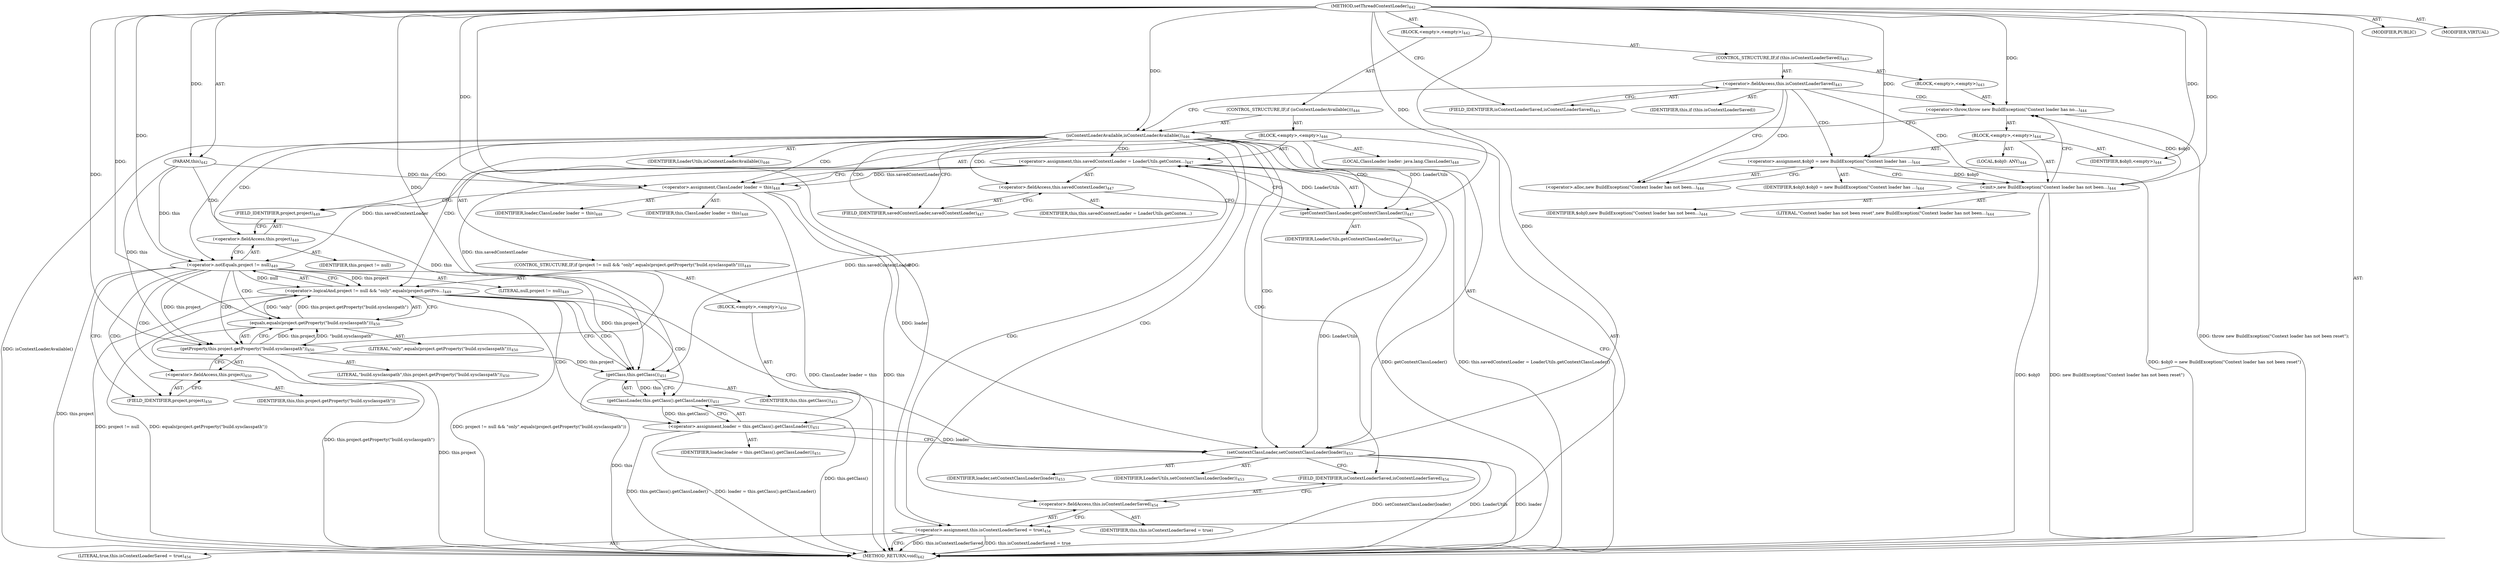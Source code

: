 digraph "setThreadContextLoader" {  
"111669149710" [label = <(METHOD,setThreadContextLoader)<SUB>442</SUB>> ]
"115964117001" [label = <(PARAM,this)<SUB>442</SUB>> ]
"25769803802" [label = <(BLOCK,&lt;empty&gt;,&lt;empty&gt;)<SUB>442</SUB>> ]
"47244640268" [label = <(CONTROL_STRUCTURE,IF,if (this.isContextLoaderSaved))<SUB>443</SUB>> ]
"30064771239" [label = <(&lt;operator&gt;.fieldAccess,this.isContextLoaderSaved)<SUB>443</SUB>> ]
"68719476906" [label = <(IDENTIFIER,this,if (this.isContextLoaderSaved))> ]
"55834574911" [label = <(FIELD_IDENTIFIER,isContextLoaderSaved,isContextLoaderSaved)<SUB>443</SUB>> ]
"25769803803" [label = <(BLOCK,&lt;empty&gt;,&lt;empty&gt;)<SUB>443</SUB>> ]
"30064771240" [label = <(&lt;operator&gt;.throw,throw new BuildException(&quot;Context loader has no...)<SUB>444</SUB>> ]
"25769803804" [label = <(BLOCK,&lt;empty&gt;,&lt;empty&gt;)<SUB>444</SUB>> ]
"94489280518" [label = <(LOCAL,$obj0: ANY)<SUB>444</SUB>> ]
"30064771241" [label = <(&lt;operator&gt;.assignment,$obj0 = new BuildException(&quot;Context loader has ...)<SUB>444</SUB>> ]
"68719476907" [label = <(IDENTIFIER,$obj0,$obj0 = new BuildException(&quot;Context loader has ...)<SUB>444</SUB>> ]
"30064771242" [label = <(&lt;operator&gt;.alloc,new BuildException(&quot;Context loader has not been...)<SUB>444</SUB>> ]
"30064771243" [label = <(&lt;init&gt;,new BuildException(&quot;Context loader has not been...)<SUB>444</SUB>> ]
"68719476908" [label = <(IDENTIFIER,$obj0,new BuildException(&quot;Context loader has not been...)<SUB>444</SUB>> ]
"90194313246" [label = <(LITERAL,&quot;Context loader has not been reset&quot;,new BuildException(&quot;Context loader has not been...)<SUB>444</SUB>> ]
"68719476909" [label = <(IDENTIFIER,$obj0,&lt;empty&gt;)<SUB>444</SUB>> ]
"47244640269" [label = <(CONTROL_STRUCTURE,IF,if (isContextLoaderAvailable()))<SUB>446</SUB>> ]
"30064771244" [label = <(isContextLoaderAvailable,isContextLoaderAvailable())<SUB>446</SUB>> ]
"68719476910" [label = <(IDENTIFIER,LoaderUtils,isContextLoaderAvailable())<SUB>446</SUB>> ]
"25769803805" [label = <(BLOCK,&lt;empty&gt;,&lt;empty&gt;)<SUB>446</SUB>> ]
"30064771245" [label = <(&lt;operator&gt;.assignment,this.savedContextLoader = LoaderUtils.getContex...)<SUB>447</SUB>> ]
"30064771246" [label = <(&lt;operator&gt;.fieldAccess,this.savedContextLoader)<SUB>447</SUB>> ]
"68719476911" [label = <(IDENTIFIER,this,this.savedContextLoader = LoaderUtils.getContex...)> ]
"55834574912" [label = <(FIELD_IDENTIFIER,savedContextLoader,savedContextLoader)<SUB>447</SUB>> ]
"30064771247" [label = <(getContextClassLoader,getContextClassLoader())<SUB>447</SUB>> ]
"68719476912" [label = <(IDENTIFIER,LoaderUtils,getContextClassLoader())<SUB>447</SUB>> ]
"94489280519" [label = <(LOCAL,ClassLoader loader: java.lang.ClassLoader)<SUB>448</SUB>> ]
"30064771248" [label = <(&lt;operator&gt;.assignment,ClassLoader loader = this)<SUB>448</SUB>> ]
"68719476913" [label = <(IDENTIFIER,loader,ClassLoader loader = this)<SUB>448</SUB>> ]
"68719476753" [label = <(IDENTIFIER,this,ClassLoader loader = this)<SUB>448</SUB>> ]
"47244640270" [label = <(CONTROL_STRUCTURE,IF,if (project != null &amp;&amp; &quot;only&quot;.equals(project.getProperty(&quot;build.sysclasspath&quot;))))<SUB>449</SUB>> ]
"30064771249" [label = <(&lt;operator&gt;.logicalAnd,project != null &amp;&amp; &quot;only&quot;.equals(project.getPro...)<SUB>449</SUB>> ]
"30064771250" [label = <(&lt;operator&gt;.notEquals,project != null)<SUB>449</SUB>> ]
"30064771251" [label = <(&lt;operator&gt;.fieldAccess,this.project)<SUB>449</SUB>> ]
"68719476914" [label = <(IDENTIFIER,this,project != null)> ]
"55834574913" [label = <(FIELD_IDENTIFIER,project,project)<SUB>449</SUB>> ]
"90194313247" [label = <(LITERAL,null,project != null)<SUB>449</SUB>> ]
"30064771252" [label = <(equals,equals(project.getProperty(&quot;build.sysclasspath&quot;)))<SUB>450</SUB>> ]
"90194313248" [label = <(LITERAL,&quot;only&quot;,equals(project.getProperty(&quot;build.sysclasspath&quot;)))<SUB>450</SUB>> ]
"30064771253" [label = <(getProperty,this.project.getProperty(&quot;build.sysclasspath&quot;))<SUB>450</SUB>> ]
"30064771254" [label = <(&lt;operator&gt;.fieldAccess,this.project)<SUB>450</SUB>> ]
"68719476915" [label = <(IDENTIFIER,this,this.project.getProperty(&quot;build.sysclasspath&quot;))> ]
"55834574914" [label = <(FIELD_IDENTIFIER,project,project)<SUB>450</SUB>> ]
"90194313249" [label = <(LITERAL,&quot;build.sysclasspath&quot;,this.project.getProperty(&quot;build.sysclasspath&quot;))<SUB>450</SUB>> ]
"25769803806" [label = <(BLOCK,&lt;empty&gt;,&lt;empty&gt;)<SUB>450</SUB>> ]
"30064771255" [label = <(&lt;operator&gt;.assignment,loader = this.getClass().getClassLoader())<SUB>451</SUB>> ]
"68719476916" [label = <(IDENTIFIER,loader,loader = this.getClass().getClassLoader())<SUB>451</SUB>> ]
"30064771256" [label = <(getClassLoader,this.getClass().getClassLoader())<SUB>451</SUB>> ]
"30064771257" [label = <(getClass,this.getClass())<SUB>451</SUB>> ]
"68719476754" [label = <(IDENTIFIER,this,this.getClass())<SUB>451</SUB>> ]
"30064771258" [label = <(setContextClassLoader,setContextClassLoader(loader))<SUB>453</SUB>> ]
"68719476917" [label = <(IDENTIFIER,LoaderUtils,setContextClassLoader(loader))<SUB>453</SUB>> ]
"68719476918" [label = <(IDENTIFIER,loader,setContextClassLoader(loader))<SUB>453</SUB>> ]
"30064771259" [label = <(&lt;operator&gt;.assignment,this.isContextLoaderSaved = true)<SUB>454</SUB>> ]
"30064771260" [label = <(&lt;operator&gt;.fieldAccess,this.isContextLoaderSaved)<SUB>454</SUB>> ]
"68719476919" [label = <(IDENTIFIER,this,this.isContextLoaderSaved = true)> ]
"55834574915" [label = <(FIELD_IDENTIFIER,isContextLoaderSaved,isContextLoaderSaved)<SUB>454</SUB>> ]
"90194313250" [label = <(LITERAL,true,this.isContextLoaderSaved = true)<SUB>454</SUB>> ]
"133143986225" [label = <(MODIFIER,PUBLIC)> ]
"133143986226" [label = <(MODIFIER,VIRTUAL)> ]
"128849018894" [label = <(METHOD_RETURN,void)<SUB>442</SUB>> ]
  "111669149710" -> "115964117001"  [ label = "AST: "] 
  "111669149710" -> "25769803802"  [ label = "AST: "] 
  "111669149710" -> "133143986225"  [ label = "AST: "] 
  "111669149710" -> "133143986226"  [ label = "AST: "] 
  "111669149710" -> "128849018894"  [ label = "AST: "] 
  "25769803802" -> "47244640268"  [ label = "AST: "] 
  "25769803802" -> "47244640269"  [ label = "AST: "] 
  "47244640268" -> "30064771239"  [ label = "AST: "] 
  "47244640268" -> "25769803803"  [ label = "AST: "] 
  "30064771239" -> "68719476906"  [ label = "AST: "] 
  "30064771239" -> "55834574911"  [ label = "AST: "] 
  "25769803803" -> "30064771240"  [ label = "AST: "] 
  "30064771240" -> "25769803804"  [ label = "AST: "] 
  "25769803804" -> "94489280518"  [ label = "AST: "] 
  "25769803804" -> "30064771241"  [ label = "AST: "] 
  "25769803804" -> "30064771243"  [ label = "AST: "] 
  "25769803804" -> "68719476909"  [ label = "AST: "] 
  "30064771241" -> "68719476907"  [ label = "AST: "] 
  "30064771241" -> "30064771242"  [ label = "AST: "] 
  "30064771243" -> "68719476908"  [ label = "AST: "] 
  "30064771243" -> "90194313246"  [ label = "AST: "] 
  "47244640269" -> "30064771244"  [ label = "AST: "] 
  "47244640269" -> "25769803805"  [ label = "AST: "] 
  "30064771244" -> "68719476910"  [ label = "AST: "] 
  "25769803805" -> "30064771245"  [ label = "AST: "] 
  "25769803805" -> "94489280519"  [ label = "AST: "] 
  "25769803805" -> "30064771248"  [ label = "AST: "] 
  "25769803805" -> "47244640270"  [ label = "AST: "] 
  "25769803805" -> "30064771258"  [ label = "AST: "] 
  "25769803805" -> "30064771259"  [ label = "AST: "] 
  "30064771245" -> "30064771246"  [ label = "AST: "] 
  "30064771245" -> "30064771247"  [ label = "AST: "] 
  "30064771246" -> "68719476911"  [ label = "AST: "] 
  "30064771246" -> "55834574912"  [ label = "AST: "] 
  "30064771247" -> "68719476912"  [ label = "AST: "] 
  "30064771248" -> "68719476913"  [ label = "AST: "] 
  "30064771248" -> "68719476753"  [ label = "AST: "] 
  "47244640270" -> "30064771249"  [ label = "AST: "] 
  "47244640270" -> "25769803806"  [ label = "AST: "] 
  "30064771249" -> "30064771250"  [ label = "AST: "] 
  "30064771249" -> "30064771252"  [ label = "AST: "] 
  "30064771250" -> "30064771251"  [ label = "AST: "] 
  "30064771250" -> "90194313247"  [ label = "AST: "] 
  "30064771251" -> "68719476914"  [ label = "AST: "] 
  "30064771251" -> "55834574913"  [ label = "AST: "] 
  "30064771252" -> "90194313248"  [ label = "AST: "] 
  "30064771252" -> "30064771253"  [ label = "AST: "] 
  "30064771253" -> "30064771254"  [ label = "AST: "] 
  "30064771253" -> "90194313249"  [ label = "AST: "] 
  "30064771254" -> "68719476915"  [ label = "AST: "] 
  "30064771254" -> "55834574914"  [ label = "AST: "] 
  "25769803806" -> "30064771255"  [ label = "AST: "] 
  "30064771255" -> "68719476916"  [ label = "AST: "] 
  "30064771255" -> "30064771256"  [ label = "AST: "] 
  "30064771256" -> "30064771257"  [ label = "AST: "] 
  "30064771257" -> "68719476754"  [ label = "AST: "] 
  "30064771258" -> "68719476917"  [ label = "AST: "] 
  "30064771258" -> "68719476918"  [ label = "AST: "] 
  "30064771259" -> "30064771260"  [ label = "AST: "] 
  "30064771259" -> "90194313250"  [ label = "AST: "] 
  "30064771260" -> "68719476919"  [ label = "AST: "] 
  "30064771260" -> "55834574915"  [ label = "AST: "] 
  "30064771239" -> "30064771242"  [ label = "CFG: "] 
  "30064771239" -> "30064771244"  [ label = "CFG: "] 
  "30064771244" -> "128849018894"  [ label = "CFG: "] 
  "30064771244" -> "55834574912"  [ label = "CFG: "] 
  "55834574911" -> "30064771239"  [ label = "CFG: "] 
  "30064771240" -> "30064771244"  [ label = "CFG: "] 
  "30064771245" -> "30064771248"  [ label = "CFG: "] 
  "30064771248" -> "55834574913"  [ label = "CFG: "] 
  "30064771258" -> "55834574915"  [ label = "CFG: "] 
  "30064771259" -> "128849018894"  [ label = "CFG: "] 
  "30064771246" -> "30064771247"  [ label = "CFG: "] 
  "30064771247" -> "30064771245"  [ label = "CFG: "] 
  "30064771249" -> "30064771257"  [ label = "CFG: "] 
  "30064771249" -> "30064771258"  [ label = "CFG: "] 
  "30064771260" -> "30064771259"  [ label = "CFG: "] 
  "30064771241" -> "30064771243"  [ label = "CFG: "] 
  "30064771243" -> "30064771240"  [ label = "CFG: "] 
  "55834574912" -> "30064771246"  [ label = "CFG: "] 
  "30064771250" -> "30064771249"  [ label = "CFG: "] 
  "30064771250" -> "55834574914"  [ label = "CFG: "] 
  "30064771252" -> "30064771249"  [ label = "CFG: "] 
  "30064771255" -> "30064771258"  [ label = "CFG: "] 
  "55834574915" -> "30064771260"  [ label = "CFG: "] 
  "30064771242" -> "30064771241"  [ label = "CFG: "] 
  "30064771251" -> "30064771250"  [ label = "CFG: "] 
  "30064771253" -> "30064771252"  [ label = "CFG: "] 
  "30064771256" -> "30064771255"  [ label = "CFG: "] 
  "55834574913" -> "30064771251"  [ label = "CFG: "] 
  "30064771254" -> "30064771253"  [ label = "CFG: "] 
  "30064771257" -> "30064771256"  [ label = "CFG: "] 
  "55834574914" -> "30064771254"  [ label = "CFG: "] 
  "111669149710" -> "55834574911"  [ label = "CFG: "] 
  "30064771241" -> "128849018894"  [ label = "DDG: $obj0 = new BuildException(&quot;Context loader has not been reset&quot;)"] 
  "30064771243" -> "128849018894"  [ label = "DDG: $obj0"] 
  "30064771243" -> "128849018894"  [ label = "DDG: new BuildException(&quot;Context loader has not been reset&quot;)"] 
  "30064771240" -> "128849018894"  [ label = "DDG: throw new BuildException(&quot;Context loader has not been reset&quot;);"] 
  "30064771244" -> "128849018894"  [ label = "DDG: isContextLoaderAvailable()"] 
  "30064771245" -> "128849018894"  [ label = "DDG: getContextClassLoader()"] 
  "30064771245" -> "128849018894"  [ label = "DDG: this.savedContextLoader = LoaderUtils.getContextClassLoader()"] 
  "30064771248" -> "128849018894"  [ label = "DDG: this"] 
  "30064771248" -> "128849018894"  [ label = "DDG: ClassLoader loader = this"] 
  "30064771250" -> "128849018894"  [ label = "DDG: this.project"] 
  "30064771249" -> "128849018894"  [ label = "DDG: project != null"] 
  "30064771253" -> "128849018894"  [ label = "DDG: this.project"] 
  "30064771252" -> "128849018894"  [ label = "DDG: this.project.getProperty(&quot;build.sysclasspath&quot;)"] 
  "30064771249" -> "128849018894"  [ label = "DDG: equals(project.getProperty(&quot;build.sysclasspath&quot;))"] 
  "30064771249" -> "128849018894"  [ label = "DDG: project != null &amp;&amp; &quot;only&quot;.equals(project.getProperty(&quot;build.sysclasspath&quot;))"] 
  "30064771257" -> "128849018894"  [ label = "DDG: this"] 
  "30064771256" -> "128849018894"  [ label = "DDG: this.getClass()"] 
  "30064771255" -> "128849018894"  [ label = "DDG: this.getClass().getClassLoader()"] 
  "30064771255" -> "128849018894"  [ label = "DDG: loader = this.getClass().getClassLoader()"] 
  "30064771258" -> "128849018894"  [ label = "DDG: LoaderUtils"] 
  "30064771258" -> "128849018894"  [ label = "DDG: loader"] 
  "30064771258" -> "128849018894"  [ label = "DDG: setContextClassLoader(loader)"] 
  "30064771259" -> "128849018894"  [ label = "DDG: this.isContextLoaderSaved"] 
  "30064771259" -> "128849018894"  [ label = "DDG: this.isContextLoaderSaved = true"] 
  "111669149710" -> "115964117001"  [ label = "DDG: "] 
  "111669149710" -> "30064771244"  [ label = "DDG: "] 
  "30064771247" -> "30064771245"  [ label = "DDG: LoaderUtils"] 
  "115964117001" -> "30064771248"  [ label = "DDG: this"] 
  "30064771245" -> "30064771248"  [ label = "DDG: this.savedContextLoader"] 
  "111669149710" -> "30064771248"  [ label = "DDG: "] 
  "111669149710" -> "30064771259"  [ label = "DDG: "] 
  "30064771243" -> "30064771240"  [ label = "DDG: $obj0"] 
  "111669149710" -> "30064771240"  [ label = "DDG: "] 
  "30064771247" -> "30064771258"  [ label = "DDG: LoaderUtils"] 
  "111669149710" -> "30064771258"  [ label = "DDG: "] 
  "30064771248" -> "30064771258"  [ label = "DDG: loader"] 
  "30064771255" -> "30064771258"  [ label = "DDG: loader"] 
  "111669149710" -> "30064771241"  [ label = "DDG: "] 
  "111669149710" -> "68719476909"  [ label = "DDG: "] 
  "30064771244" -> "30064771247"  [ label = "DDG: LoaderUtils"] 
  "111669149710" -> "30064771247"  [ label = "DDG: "] 
  "30064771250" -> "30064771249"  [ label = "DDG: this.project"] 
  "30064771250" -> "30064771249"  [ label = "DDG: null"] 
  "30064771252" -> "30064771249"  [ label = "DDG: &quot;only&quot;"] 
  "30064771252" -> "30064771249"  [ label = "DDG: this.project.getProperty(&quot;build.sysclasspath&quot;)"] 
  "30064771256" -> "30064771255"  [ label = "DDG: this.getClass()"] 
  "30064771241" -> "30064771243"  [ label = "DDG: $obj0"] 
  "111669149710" -> "30064771243"  [ label = "DDG: "] 
  "115964117001" -> "30064771250"  [ label = "DDG: this"] 
  "30064771245" -> "30064771250"  [ label = "DDG: this.savedContextLoader"] 
  "111669149710" -> "30064771250"  [ label = "DDG: "] 
  "111669149710" -> "30064771252"  [ label = "DDG: "] 
  "30064771253" -> "30064771252"  [ label = "DDG: this.project"] 
  "30064771253" -> "30064771252"  [ label = "DDG: &quot;build.sysclasspath&quot;"] 
  "30064771250" -> "30064771253"  [ label = "DDG: this.project"] 
  "115964117001" -> "30064771253"  [ label = "DDG: this"] 
  "30064771245" -> "30064771253"  [ label = "DDG: this.savedContextLoader"] 
  "111669149710" -> "30064771253"  [ label = "DDG: "] 
  "30064771257" -> "30064771256"  [ label = "DDG: this"] 
  "30064771250" -> "30064771257"  [ label = "DDG: this.project"] 
  "30064771253" -> "30064771257"  [ label = "DDG: this.project"] 
  "111669149710" -> "30064771257"  [ label = "DDG: "] 
  "115964117001" -> "30064771257"  [ label = "DDG: this"] 
  "30064771245" -> "30064771257"  [ label = "DDG: this.savedContextLoader"] 
  "30064771239" -> "30064771243"  [ label = "CDG: "] 
  "30064771239" -> "30064771242"  [ label = "CDG: "] 
  "30064771239" -> "30064771241"  [ label = "CDG: "] 
  "30064771239" -> "30064771240"  [ label = "CDG: "] 
  "30064771244" -> "30064771249"  [ label = "CDG: "] 
  "30064771244" -> "30064771248"  [ label = "CDG: "] 
  "30064771244" -> "30064771247"  [ label = "CDG: "] 
  "30064771244" -> "30064771246"  [ label = "CDG: "] 
  "30064771244" -> "30064771245"  [ label = "CDG: "] 
  "30064771244" -> "55834574915"  [ label = "CDG: "] 
  "30064771244" -> "30064771260"  [ label = "CDG: "] 
  "30064771244" -> "55834574913"  [ label = "CDG: "] 
  "30064771244" -> "30064771259"  [ label = "CDG: "] 
  "30064771244" -> "55834574912"  [ label = "CDG: "] 
  "30064771244" -> "30064771258"  [ label = "CDG: "] 
  "30064771244" -> "30064771251"  [ label = "CDG: "] 
  "30064771244" -> "30064771250"  [ label = "CDG: "] 
  "30064771249" -> "30064771257"  [ label = "CDG: "] 
  "30064771249" -> "30064771256"  [ label = "CDG: "] 
  "30064771249" -> "30064771255"  [ label = "CDG: "] 
  "30064771250" -> "55834574914"  [ label = "CDG: "] 
  "30064771250" -> "30064771254"  [ label = "CDG: "] 
  "30064771250" -> "30064771253"  [ label = "CDG: "] 
  "30064771250" -> "30064771252"  [ label = "CDG: "] 
}
